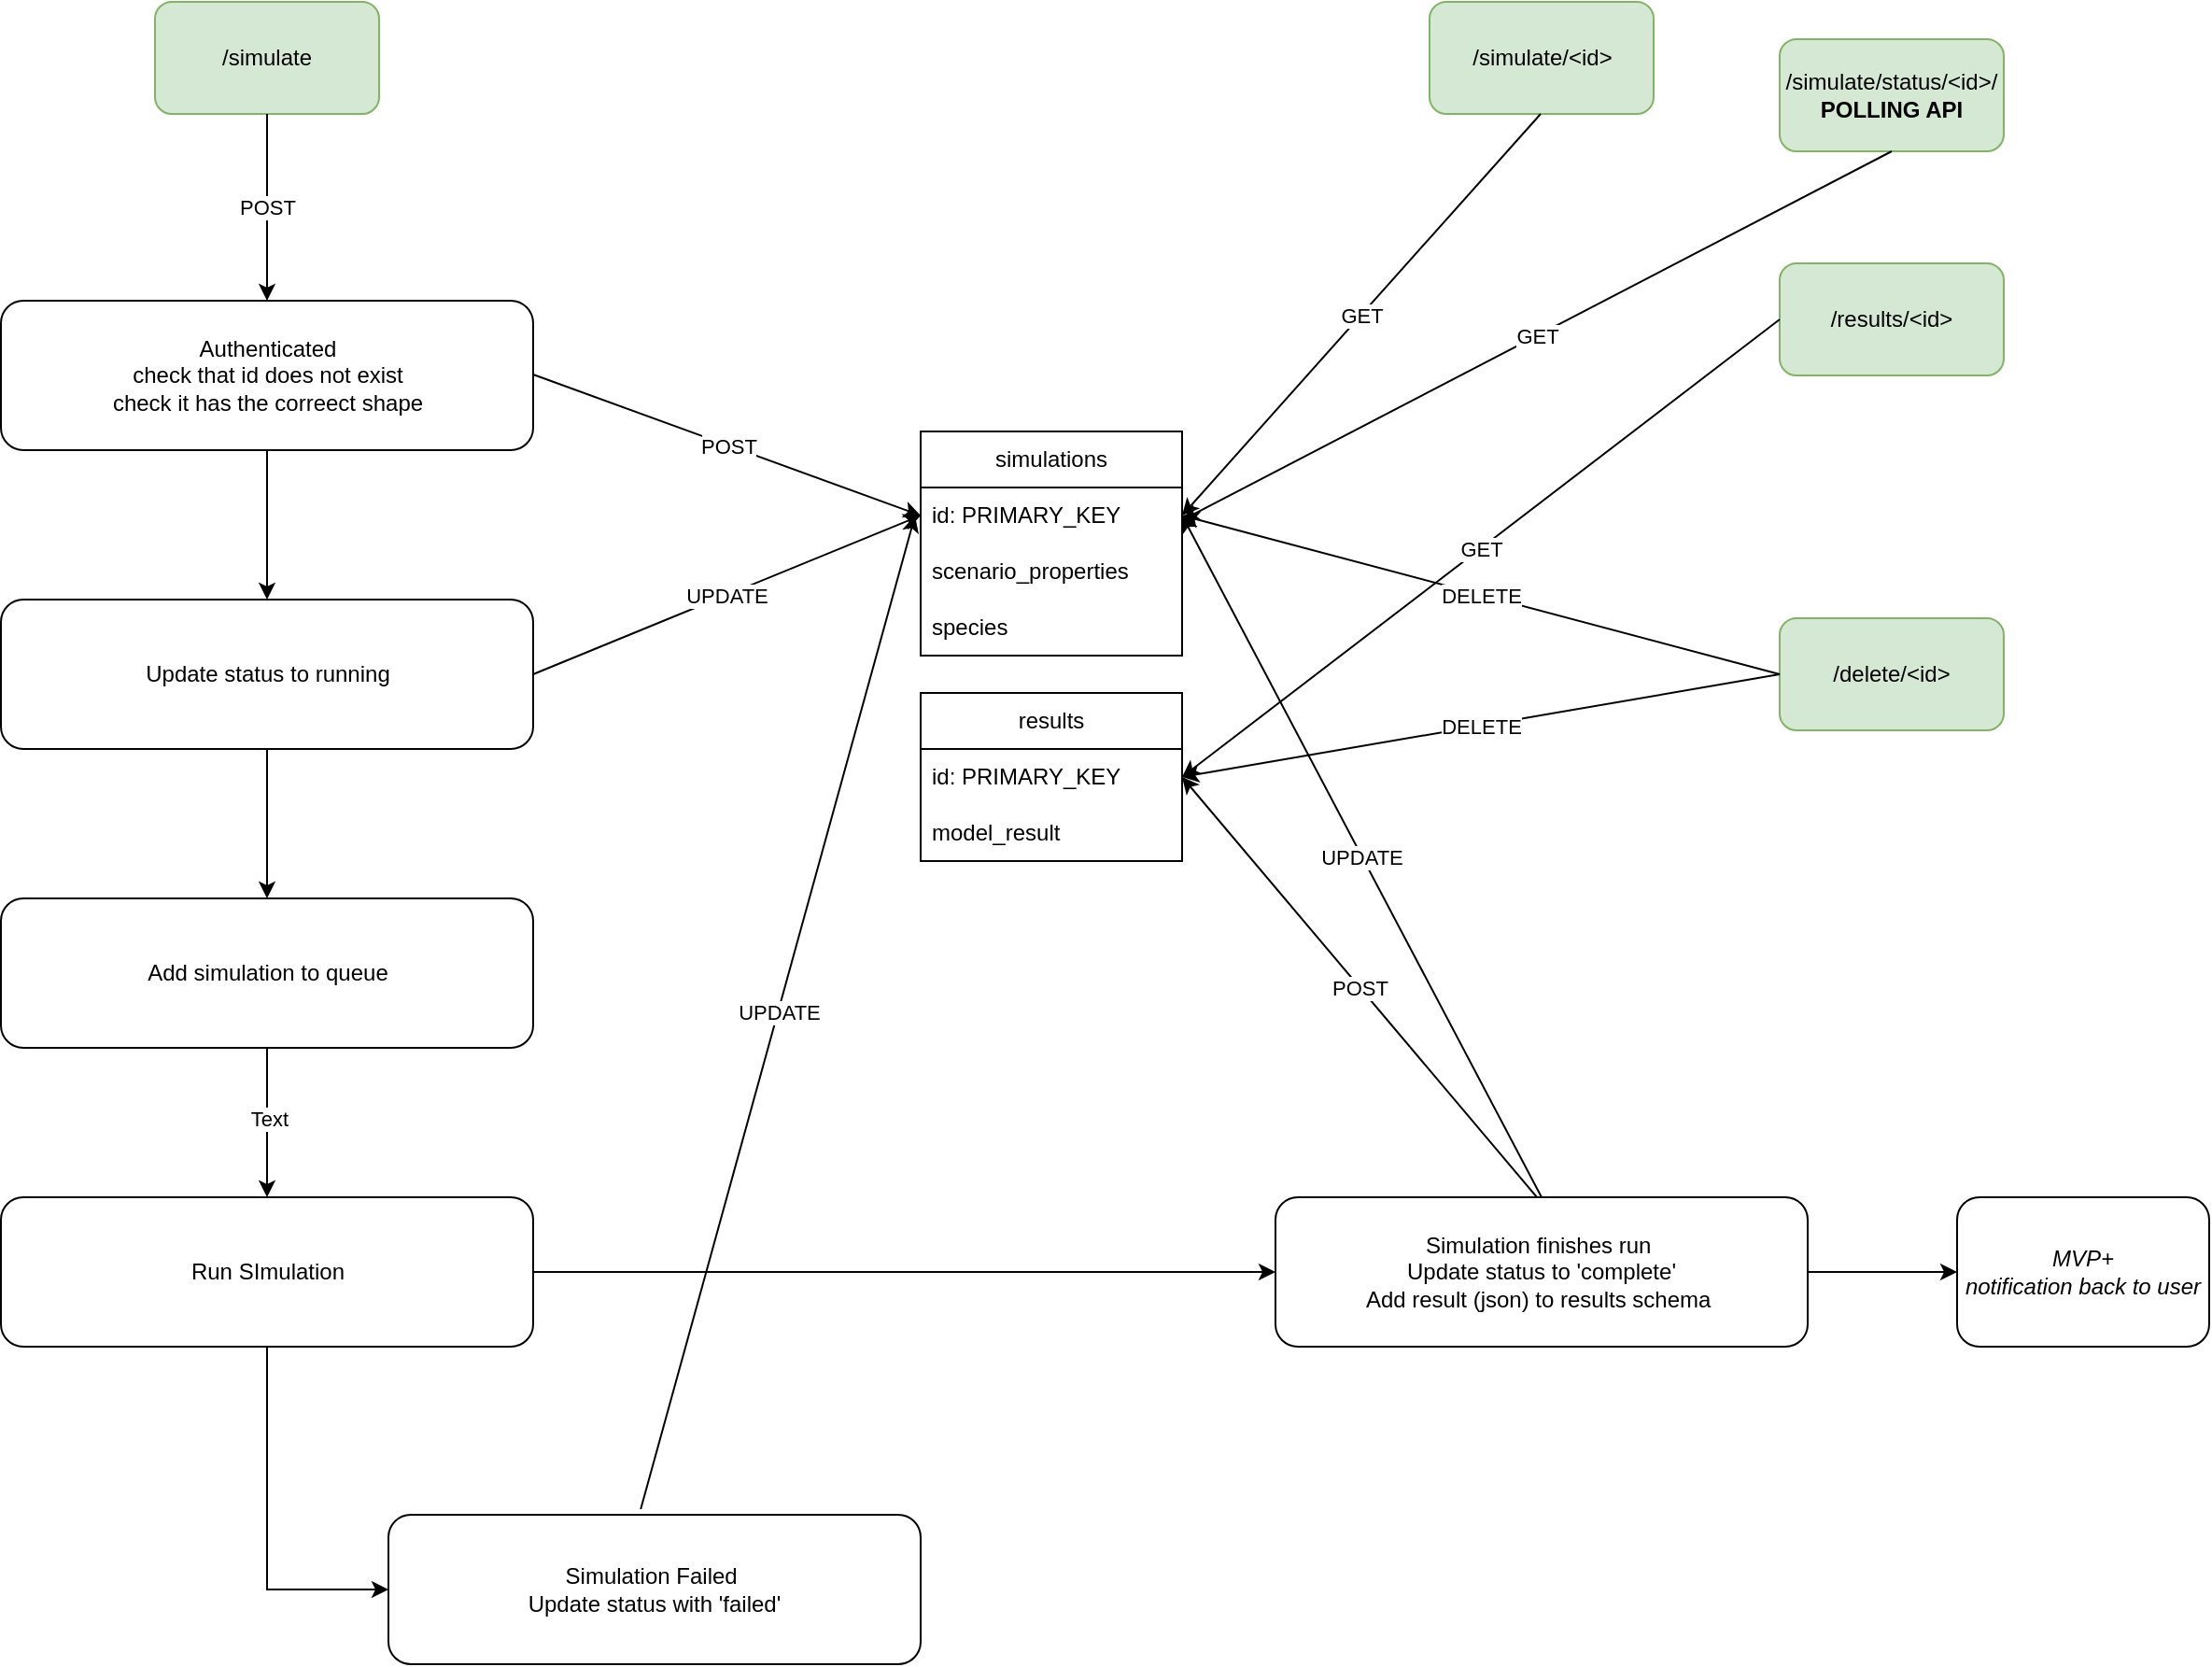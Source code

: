 <mxfile version="24.4.9" type="github">
  <diagram name="Page-1" id="TQ4eBMd5YeBiTXItU8jS">
    <mxGraphModel dx="1434" dy="772" grid="1" gridSize="10" guides="1" tooltips="1" connect="1" arrows="1" fold="1" page="1" pageScale="1" pageWidth="850" pageHeight="1100" math="0" shadow="0">
      <root>
        <mxCell id="0" />
        <mxCell id="1" parent="0" />
        <mxCell id="Oc1wq3lQpYeWBhhOjSAj-2" value="/simulate" style="rounded=1;whiteSpace=wrap;html=1;fillColor=#d5e8d4;strokeColor=#82b366;" parent="1" vertex="1">
          <mxGeometry x="370" y="40" width="120" height="60" as="geometry" />
        </mxCell>
        <mxCell id="xN9SMs_Lk29yB2TB7Gc1-17" value="" style="edgeStyle=orthogonalEdgeStyle;rounded=0;orthogonalLoop=1;jettySize=auto;html=1;" parent="1" source="xN9SMs_Lk29yB2TB7Gc1-1" target="xN9SMs_Lk29yB2TB7Gc1-16" edge="1">
          <mxGeometry relative="1" as="geometry" />
        </mxCell>
        <mxCell id="xN9SMs_Lk29yB2TB7Gc1-1" value="&lt;div&gt;Authenticated&lt;/div&gt;check that id does not exist&lt;div&gt;check it has the correect shape&lt;/div&gt;" style="rounded=1;whiteSpace=wrap;html=1;" parent="1" vertex="1">
          <mxGeometry x="287.5" y="200" width="285" height="80" as="geometry" />
        </mxCell>
        <mxCell id="xN9SMs_Lk29yB2TB7Gc1-4" value="simulations" style="swimlane;fontStyle=0;childLayout=stackLayout;horizontal=1;startSize=30;horizontalStack=0;resizeParent=1;resizeParentMax=0;resizeLast=0;collapsible=1;marginBottom=0;whiteSpace=wrap;html=1;" parent="1" vertex="1">
          <mxGeometry x="780" y="270" width="140" height="120" as="geometry" />
        </mxCell>
        <mxCell id="xN9SMs_Lk29yB2TB7Gc1-5" value="id: PRIMARY_KEY" style="text;strokeColor=none;fillColor=none;align=left;verticalAlign=middle;spacingLeft=4;spacingRight=4;overflow=hidden;points=[[0,0.5],[1,0.5]];portConstraint=eastwest;rotatable=0;whiteSpace=wrap;html=1;" parent="xN9SMs_Lk29yB2TB7Gc1-4" vertex="1">
          <mxGeometry y="30" width="140" height="30" as="geometry" />
        </mxCell>
        <mxCell id="xN9SMs_Lk29yB2TB7Gc1-6" value="scenario_properties" style="text;strokeColor=none;fillColor=none;align=left;verticalAlign=middle;spacingLeft=4;spacingRight=4;overflow=hidden;points=[[0,0.5],[1,0.5]];portConstraint=eastwest;rotatable=0;whiteSpace=wrap;html=1;" parent="xN9SMs_Lk29yB2TB7Gc1-4" vertex="1">
          <mxGeometry y="60" width="140" height="30" as="geometry" />
        </mxCell>
        <mxCell id="xN9SMs_Lk29yB2TB7Gc1-7" value="species" style="text;strokeColor=none;fillColor=none;align=left;verticalAlign=middle;spacingLeft=4;spacingRight=4;overflow=hidden;points=[[0,0.5],[1,0.5]];portConstraint=eastwest;rotatable=0;whiteSpace=wrap;html=1;" parent="xN9SMs_Lk29yB2TB7Gc1-4" vertex="1">
          <mxGeometry y="90" width="140" height="30" as="geometry" />
        </mxCell>
        <mxCell id="xN9SMs_Lk29yB2TB7Gc1-8" value="results" style="swimlane;fontStyle=0;childLayout=stackLayout;horizontal=1;startSize=30;horizontalStack=0;resizeParent=1;resizeParentMax=0;resizeLast=0;collapsible=1;marginBottom=0;whiteSpace=wrap;html=1;" parent="1" vertex="1">
          <mxGeometry x="780" y="410" width="140" height="90" as="geometry" />
        </mxCell>
        <mxCell id="xN9SMs_Lk29yB2TB7Gc1-9" value="id: PRIMARY_KEY" style="text;strokeColor=none;fillColor=none;align=left;verticalAlign=middle;spacingLeft=4;spacingRight=4;overflow=hidden;points=[[0,0.5],[1,0.5]];portConstraint=eastwest;rotatable=0;whiteSpace=wrap;html=1;" parent="xN9SMs_Lk29yB2TB7Gc1-8" vertex="1">
          <mxGeometry y="30" width="140" height="30" as="geometry" />
        </mxCell>
        <mxCell id="xN9SMs_Lk29yB2TB7Gc1-10" value="model_result" style="text;strokeColor=none;fillColor=none;align=left;verticalAlign=middle;spacingLeft=4;spacingRight=4;overflow=hidden;points=[[0,0.5],[1,0.5]];portConstraint=eastwest;rotatable=0;whiteSpace=wrap;html=1;" parent="xN9SMs_Lk29yB2TB7Gc1-8" vertex="1">
          <mxGeometry y="60" width="140" height="30" as="geometry" />
        </mxCell>
        <mxCell id="xN9SMs_Lk29yB2TB7Gc1-13" value="" style="endArrow=classic;html=1;rounded=0;entryX=0;entryY=0.5;entryDx=0;entryDy=0;" parent="1" target="xN9SMs_Lk29yB2TB7Gc1-5" edge="1">
          <mxGeometry relative="1" as="geometry">
            <mxPoint x="572.5" y="239.5" as="sourcePoint" />
            <mxPoint x="672.5" y="239.5" as="targetPoint" />
          </mxGeometry>
        </mxCell>
        <mxCell id="xN9SMs_Lk29yB2TB7Gc1-14" value="POST" style="edgeLabel;resizable=0;html=1;;align=center;verticalAlign=middle;" parent="xN9SMs_Lk29yB2TB7Gc1-13" connectable="0" vertex="1">
          <mxGeometry relative="1" as="geometry" />
        </mxCell>
        <mxCell id="xN9SMs_Lk29yB2TB7Gc1-21" value="" style="edgeStyle=orthogonalEdgeStyle;rounded=0;orthogonalLoop=1;jettySize=auto;html=1;" parent="1" source="xN9SMs_Lk29yB2TB7Gc1-16" target="xN9SMs_Lk29yB2TB7Gc1-20" edge="1">
          <mxGeometry relative="1" as="geometry" />
        </mxCell>
        <mxCell id="xN9SMs_Lk29yB2TB7Gc1-16" value="Update status to running" style="rounded=1;whiteSpace=wrap;html=1;" parent="1" vertex="1">
          <mxGeometry x="287.5" y="360" width="285" height="80" as="geometry" />
        </mxCell>
        <mxCell id="xN9SMs_Lk29yB2TB7Gc1-18" value="" style="endArrow=classic;html=1;rounded=0;entryX=0;entryY=0.5;entryDx=0;entryDy=0;" parent="1" target="xN9SMs_Lk29yB2TB7Gc1-5" edge="1">
          <mxGeometry relative="1" as="geometry">
            <mxPoint x="572.5" y="400" as="sourcePoint" />
            <mxPoint x="780" y="475.5" as="targetPoint" />
          </mxGeometry>
        </mxCell>
        <mxCell id="xN9SMs_Lk29yB2TB7Gc1-19" value="UPDATE" style="edgeLabel;resizable=0;html=1;;align=center;verticalAlign=middle;" parent="xN9SMs_Lk29yB2TB7Gc1-18" connectable="0" vertex="1">
          <mxGeometry relative="1" as="geometry" />
        </mxCell>
        <mxCell id="xN9SMs_Lk29yB2TB7Gc1-23" value="" style="edgeStyle=orthogonalEdgeStyle;rounded=0;orthogonalLoop=1;jettySize=auto;html=1;" parent="1" source="xN9SMs_Lk29yB2TB7Gc1-20" target="xN9SMs_Lk29yB2TB7Gc1-22" edge="1">
          <mxGeometry relative="1" as="geometry" />
        </mxCell>
        <mxCell id="xN9SMs_Lk29yB2TB7Gc1-51" value="Text" style="edgeLabel;html=1;align=center;verticalAlign=middle;resizable=0;points=[];" parent="xN9SMs_Lk29yB2TB7Gc1-23" vertex="1" connectable="0">
          <mxGeometry x="-0.05" y="1" relative="1" as="geometry">
            <mxPoint as="offset" />
          </mxGeometry>
        </mxCell>
        <mxCell id="xN9SMs_Lk29yB2TB7Gc1-20" value="Add simulation to queue" style="rounded=1;whiteSpace=wrap;html=1;" parent="1" vertex="1">
          <mxGeometry x="287.5" y="520" width="285" height="80" as="geometry" />
        </mxCell>
        <mxCell id="xN9SMs_Lk29yB2TB7Gc1-26" value="" style="edgeStyle=orthogonalEdgeStyle;rounded=0;orthogonalLoop=1;jettySize=auto;html=1;entryX=0;entryY=0.5;entryDx=0;entryDy=0;" parent="1" source="xN9SMs_Lk29yB2TB7Gc1-22" target="xN9SMs_Lk29yB2TB7Gc1-25" edge="1">
          <mxGeometry relative="1" as="geometry" />
        </mxCell>
        <mxCell id="xN9SMs_Lk29yB2TB7Gc1-29" value="" style="edgeStyle=orthogonalEdgeStyle;rounded=0;orthogonalLoop=1;jettySize=auto;html=1;" parent="1" source="xN9SMs_Lk29yB2TB7Gc1-22" target="xN9SMs_Lk29yB2TB7Gc1-28" edge="1">
          <mxGeometry relative="1" as="geometry" />
        </mxCell>
        <mxCell id="xN9SMs_Lk29yB2TB7Gc1-22" value="Run SImulation" style="rounded=1;whiteSpace=wrap;html=1;" parent="1" vertex="1">
          <mxGeometry x="287.5" y="680" width="285" height="80" as="geometry" />
        </mxCell>
        <mxCell id="xN9SMs_Lk29yB2TB7Gc1-25" value="Simulation Failed&amp;nbsp;&lt;div&gt;Update status with &#39;failed&#39;&lt;/div&gt;" style="rounded=1;whiteSpace=wrap;html=1;" parent="1" vertex="1">
          <mxGeometry x="495" y="850" width="285" height="80" as="geometry" />
        </mxCell>
        <mxCell id="14rYZSYpVF71IEUwwzAR-5" value="" style="edgeStyle=orthogonalEdgeStyle;rounded=0;orthogonalLoop=1;jettySize=auto;html=1;" edge="1" parent="1" source="xN9SMs_Lk29yB2TB7Gc1-28" target="14rYZSYpVF71IEUwwzAR-4">
          <mxGeometry relative="1" as="geometry" />
        </mxCell>
        <mxCell id="xN9SMs_Lk29yB2TB7Gc1-28" value="Simulation finishes run&amp;nbsp;&lt;div&gt;Update status to &#39;complete&#39;&lt;/div&gt;&lt;div&gt;Add result (json) to results schema&amp;nbsp;&lt;/div&gt;" style="rounded=1;whiteSpace=wrap;html=1;" parent="1" vertex="1">
          <mxGeometry x="970" y="680" width="285" height="80" as="geometry" />
        </mxCell>
        <mxCell id="xN9SMs_Lk29yB2TB7Gc1-31" value="" style="endArrow=classic;html=1;rounded=0;entryX=1;entryY=0.5;entryDx=0;entryDy=0;" parent="1" target="xN9SMs_Lk29yB2TB7Gc1-9" edge="1">
          <mxGeometry relative="1" as="geometry">
            <mxPoint x="1110" y="680" as="sourcePoint" />
            <mxPoint x="1317.5" y="755.5" as="targetPoint" />
          </mxGeometry>
        </mxCell>
        <mxCell id="xN9SMs_Lk29yB2TB7Gc1-32" value="POST" style="edgeLabel;resizable=0;html=1;;align=center;verticalAlign=middle;" parent="xN9SMs_Lk29yB2TB7Gc1-31" connectable="0" vertex="1">
          <mxGeometry relative="1" as="geometry" />
        </mxCell>
        <mxCell id="xN9SMs_Lk29yB2TB7Gc1-33" value="" style="endArrow=classic;html=1;rounded=0;entryX=1;entryY=0.5;entryDx=0;entryDy=0;exitX=0.5;exitY=0;exitDx=0;exitDy=0;" parent="1" source="xN9SMs_Lk29yB2TB7Gc1-28" target="xN9SMs_Lk29yB2TB7Gc1-5" edge="1">
          <mxGeometry relative="1" as="geometry">
            <mxPoint x="1110" y="680" as="sourcePoint" />
            <mxPoint x="920" y="455" as="targetPoint" />
          </mxGeometry>
        </mxCell>
        <mxCell id="xN9SMs_Lk29yB2TB7Gc1-34" value="UPDATE" style="edgeLabel;resizable=0;html=1;;align=center;verticalAlign=middle;" parent="xN9SMs_Lk29yB2TB7Gc1-33" connectable="0" vertex="1">
          <mxGeometry relative="1" as="geometry" />
        </mxCell>
        <mxCell id="xN9SMs_Lk29yB2TB7Gc1-35" value="/simulate/&amp;lt;id&amp;gt;" style="rounded=1;whiteSpace=wrap;html=1;fillColor=#d5e8d4;strokeColor=#82b366;" parent="1" vertex="1">
          <mxGeometry x="1052.5" y="40" width="120" height="60" as="geometry" />
        </mxCell>
        <mxCell id="xN9SMs_Lk29yB2TB7Gc1-36" value="" style="endArrow=classic;html=1;rounded=0;entryX=0.5;entryY=0;entryDx=0;entryDy=0;" parent="1" target="xN9SMs_Lk29yB2TB7Gc1-1" edge="1">
          <mxGeometry relative="1" as="geometry">
            <mxPoint x="430" y="100" as="sourcePoint" />
            <mxPoint x="637.5" y="175.5" as="targetPoint" />
          </mxGeometry>
        </mxCell>
        <mxCell id="xN9SMs_Lk29yB2TB7Gc1-37" value="POST" style="edgeLabel;resizable=0;html=1;;align=center;verticalAlign=middle;" parent="xN9SMs_Lk29yB2TB7Gc1-36" connectable="0" vertex="1">
          <mxGeometry relative="1" as="geometry" />
        </mxCell>
        <mxCell id="xN9SMs_Lk29yB2TB7Gc1-38" value="" style="endArrow=classic;html=1;rounded=0;entryX=1;entryY=0.5;entryDx=0;entryDy=0;" parent="1" target="xN9SMs_Lk29yB2TB7Gc1-5" edge="1">
          <mxGeometry relative="1" as="geometry">
            <mxPoint x="1112" y="100" as="sourcePoint" />
            <mxPoint x="1112" y="200" as="targetPoint" />
          </mxGeometry>
        </mxCell>
        <mxCell id="xN9SMs_Lk29yB2TB7Gc1-39" value="GET" style="edgeLabel;resizable=0;html=1;;align=center;verticalAlign=middle;" parent="xN9SMs_Lk29yB2TB7Gc1-38" connectable="0" vertex="1">
          <mxGeometry relative="1" as="geometry" />
        </mxCell>
        <mxCell id="xN9SMs_Lk29yB2TB7Gc1-40" value="/results/&amp;lt;id&amp;gt;" style="rounded=1;whiteSpace=wrap;html=1;fillColor=#d5e8d4;strokeColor=#82b366;" parent="1" vertex="1">
          <mxGeometry x="1240" y="180" width="120" height="60" as="geometry" />
        </mxCell>
        <mxCell id="xN9SMs_Lk29yB2TB7Gc1-41" value="" style="endArrow=classic;html=1;rounded=0;entryX=1;entryY=0.5;entryDx=0;entryDy=0;exitX=0;exitY=0.5;exitDx=0;exitDy=0;" parent="1" source="xN9SMs_Lk29yB2TB7Gc1-40" target="xN9SMs_Lk29yB2TB7Gc1-9" edge="1">
          <mxGeometry relative="1" as="geometry">
            <mxPoint x="1102" y="300" as="sourcePoint" />
            <mxPoint x="910" y="515" as="targetPoint" />
          </mxGeometry>
        </mxCell>
        <mxCell id="xN9SMs_Lk29yB2TB7Gc1-42" value="GET" style="edgeLabel;resizable=0;html=1;;align=center;verticalAlign=middle;" parent="xN9SMs_Lk29yB2TB7Gc1-41" connectable="0" vertex="1">
          <mxGeometry relative="1" as="geometry" />
        </mxCell>
        <mxCell id="xN9SMs_Lk29yB2TB7Gc1-43" value="/delete/&amp;lt;id&amp;gt;" style="rounded=1;whiteSpace=wrap;html=1;fillColor=#d5e8d4;strokeColor=#82b366;" parent="1" vertex="1">
          <mxGeometry x="1240" y="370" width="120" height="60" as="geometry" />
        </mxCell>
        <mxCell id="xN9SMs_Lk29yB2TB7Gc1-44" value="" style="endArrow=classic;html=1;rounded=0;entryX=1;entryY=0.5;entryDx=0;entryDy=0;exitX=0;exitY=0.5;exitDx=0;exitDy=0;" parent="1" source="xN9SMs_Lk29yB2TB7Gc1-43" target="xN9SMs_Lk29yB2TB7Gc1-5" edge="1">
          <mxGeometry relative="1" as="geometry">
            <mxPoint x="1255" y="210" as="sourcePoint" />
            <mxPoint x="860" y="565" as="targetPoint" />
          </mxGeometry>
        </mxCell>
        <mxCell id="xN9SMs_Lk29yB2TB7Gc1-45" value="DELETE" style="edgeLabel;resizable=0;html=1;;align=center;verticalAlign=middle;" parent="xN9SMs_Lk29yB2TB7Gc1-44" connectable="0" vertex="1">
          <mxGeometry relative="1" as="geometry" />
        </mxCell>
        <mxCell id="xN9SMs_Lk29yB2TB7Gc1-47" value="" style="endArrow=classic;html=1;rounded=0;entryX=1;entryY=0.5;entryDx=0;entryDy=0;exitX=0;exitY=0.5;exitDx=0;exitDy=0;" parent="1" source="xN9SMs_Lk29yB2TB7Gc1-43" target="xN9SMs_Lk29yB2TB7Gc1-9" edge="1">
          <mxGeometry relative="1" as="geometry">
            <mxPoint x="1255" y="210" as="sourcePoint" />
            <mxPoint x="920" y="315" as="targetPoint" />
          </mxGeometry>
        </mxCell>
        <mxCell id="xN9SMs_Lk29yB2TB7Gc1-48" value="DELETE" style="edgeLabel;resizable=0;html=1;;align=center;verticalAlign=middle;" parent="xN9SMs_Lk29yB2TB7Gc1-47" connectable="0" vertex="1">
          <mxGeometry relative="1" as="geometry" />
        </mxCell>
        <mxCell id="xN9SMs_Lk29yB2TB7Gc1-52" value="" style="endArrow=classic;html=1;rounded=0;entryX=1;entryY=0.5;entryDx=0;entryDy=0;exitX=0.474;exitY=-0.037;exitDx=0;exitDy=0;exitPerimeter=0;" parent="1" source="xN9SMs_Lk29yB2TB7Gc1-25" edge="1">
          <mxGeometry relative="1" as="geometry">
            <mxPoint x="970" y="680" as="sourcePoint" />
            <mxPoint x="777" y="315" as="targetPoint" />
          </mxGeometry>
        </mxCell>
        <mxCell id="xN9SMs_Lk29yB2TB7Gc1-53" value="UPDATE" style="edgeLabel;resizable=0;html=1;;align=center;verticalAlign=middle;" parent="xN9SMs_Lk29yB2TB7Gc1-52" connectable="0" vertex="1">
          <mxGeometry relative="1" as="geometry" />
        </mxCell>
        <mxCell id="14rYZSYpVF71IEUwwzAR-1" value="/simulate/status/&amp;lt;id&amp;gt;/&lt;div&gt;&lt;b&gt;POLLING API&lt;/b&gt;&lt;/div&gt;" style="rounded=1;whiteSpace=wrap;html=1;fillColor=#d5e8d4;strokeColor=#82b366;" vertex="1" parent="1">
          <mxGeometry x="1240" y="60" width="120" height="60" as="geometry" />
        </mxCell>
        <mxCell id="14rYZSYpVF71IEUwwzAR-2" value="" style="endArrow=classic;html=1;rounded=0;entryX=1;entryY=0.5;entryDx=0;entryDy=0;exitX=0.5;exitY=1;exitDx=0;exitDy=0;" edge="1" parent="1" source="14rYZSYpVF71IEUwwzAR-1">
          <mxGeometry relative="1" as="geometry">
            <mxPoint x="1112" y="102.5" as="sourcePoint" />
            <mxPoint x="920" y="317.5" as="targetPoint" />
          </mxGeometry>
        </mxCell>
        <mxCell id="14rYZSYpVF71IEUwwzAR-3" value="GET" style="edgeLabel;resizable=0;html=1;;align=center;verticalAlign=middle;" connectable="0" vertex="1" parent="14rYZSYpVF71IEUwwzAR-2">
          <mxGeometry relative="1" as="geometry" />
        </mxCell>
        <mxCell id="14rYZSYpVF71IEUwwzAR-4" value="&lt;i&gt;MVP+&lt;/i&gt;&lt;div&gt;&lt;i&gt;notification back to user&lt;/i&gt;&lt;/div&gt;" style="rounded=1;whiteSpace=wrap;html=1;" vertex="1" parent="1">
          <mxGeometry x="1335" y="680" width="135" height="80" as="geometry" />
        </mxCell>
      </root>
    </mxGraphModel>
  </diagram>
</mxfile>
